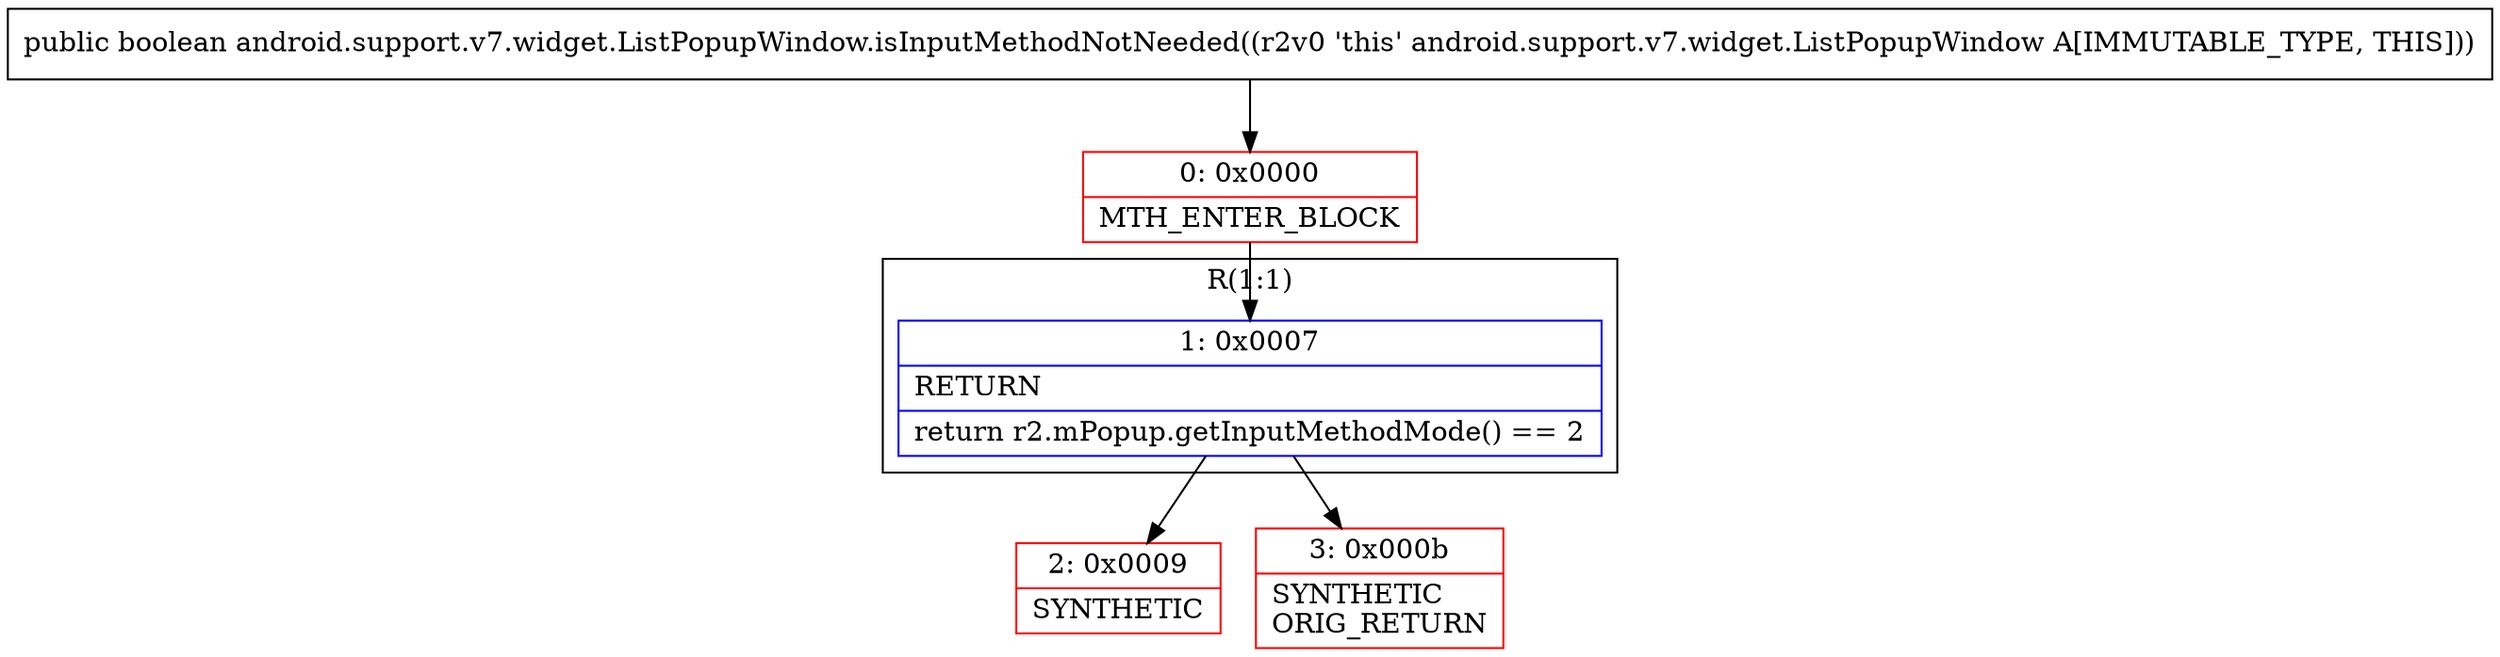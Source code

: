digraph "CFG forandroid.support.v7.widget.ListPopupWindow.isInputMethodNotNeeded()Z" {
subgraph cluster_Region_78526321 {
label = "R(1:1)";
node [shape=record,color=blue];
Node_1 [shape=record,label="{1\:\ 0x0007|RETURN\l|return r2.mPopup.getInputMethodMode() == 2\l}"];
}
Node_0 [shape=record,color=red,label="{0\:\ 0x0000|MTH_ENTER_BLOCK\l}"];
Node_2 [shape=record,color=red,label="{2\:\ 0x0009|SYNTHETIC\l}"];
Node_3 [shape=record,color=red,label="{3\:\ 0x000b|SYNTHETIC\lORIG_RETURN\l}"];
MethodNode[shape=record,label="{public boolean android.support.v7.widget.ListPopupWindow.isInputMethodNotNeeded((r2v0 'this' android.support.v7.widget.ListPopupWindow A[IMMUTABLE_TYPE, THIS])) }"];
MethodNode -> Node_0;
Node_1 -> Node_2;
Node_1 -> Node_3;
Node_0 -> Node_1;
}

